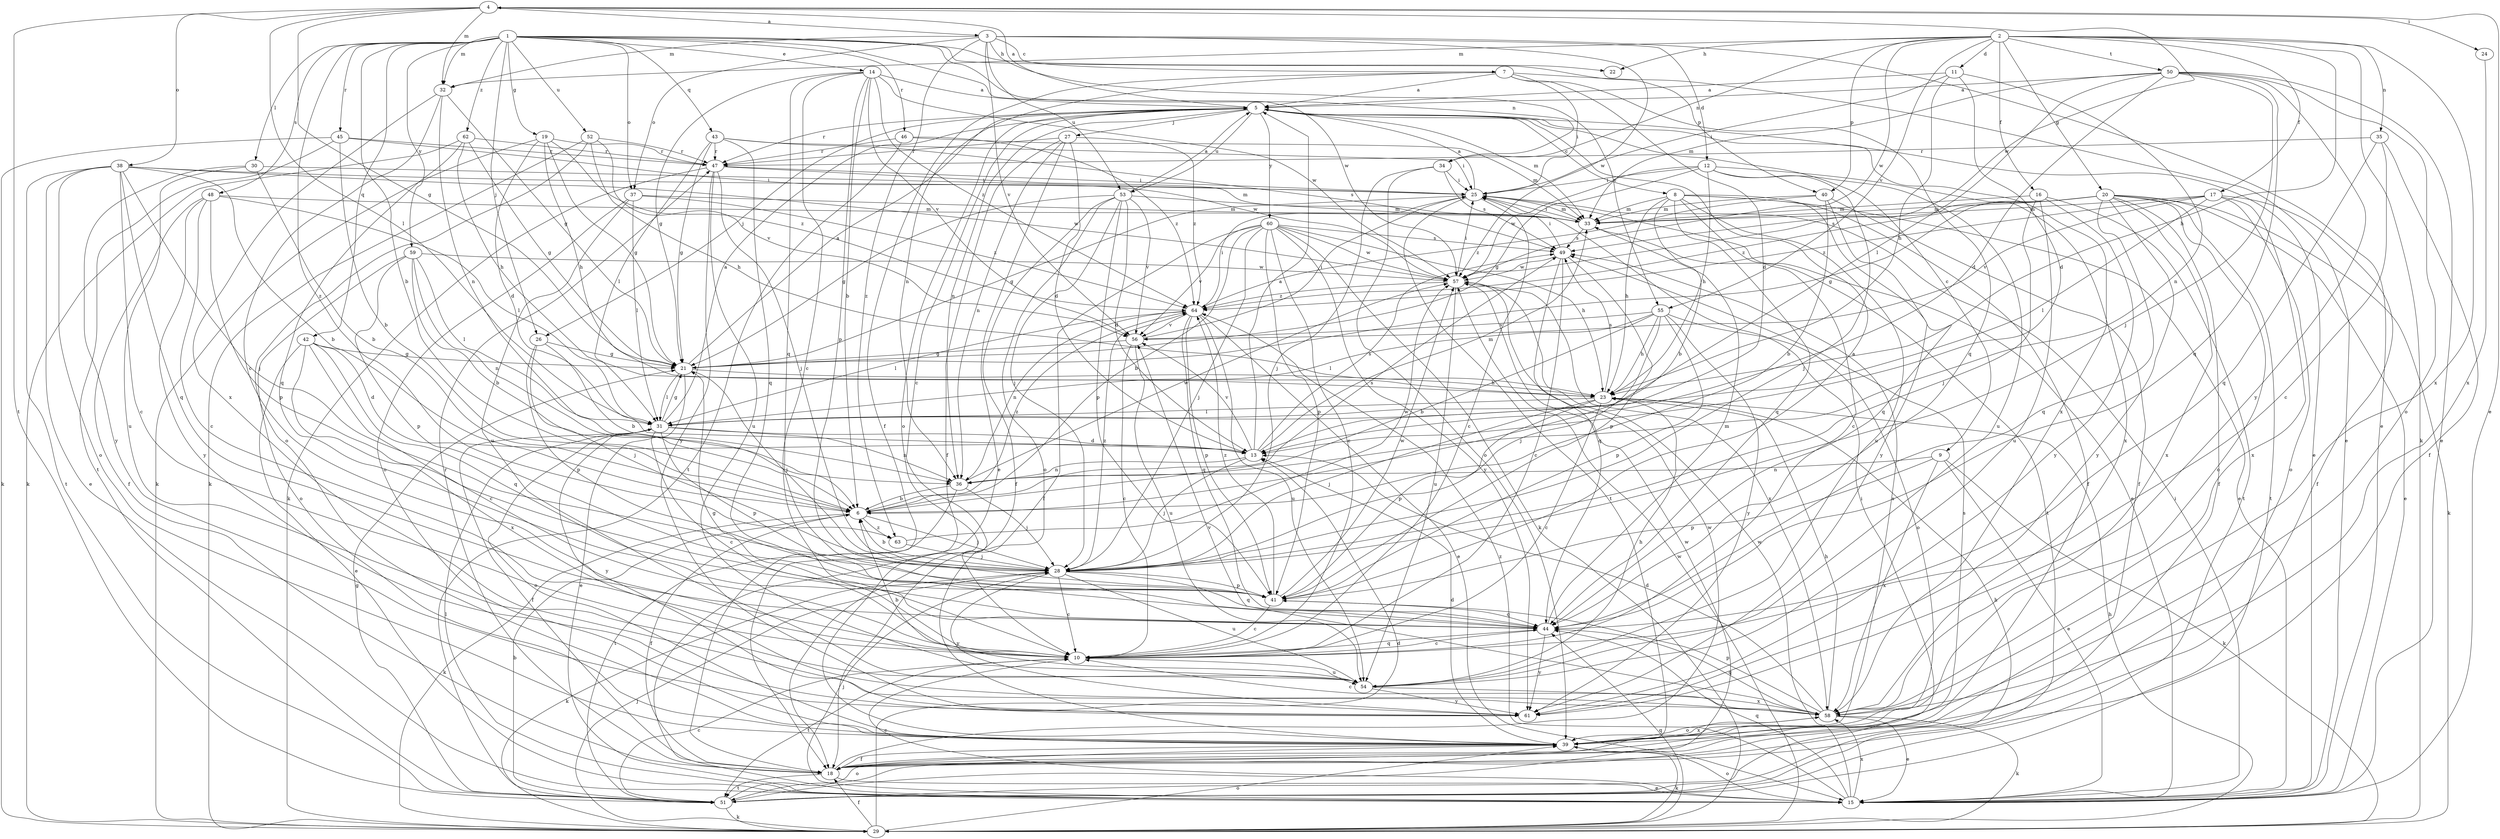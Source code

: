 strict digraph  {
	4 -> 3 [label=a];
	5 -> 4 [label=a];
	7 -> 5 [label=a];
	11 -> 5 [label=a];
	13 -> 5 [label=a];
	14 -> 5 [label=a];
	21 -> 5 [label=a];
	25 -> 5 [label=a];
	31 -> 5 [label=a];
	41 -> 5 [label=a];
	50 -> 5 [label=a];
	53 -> 5 [label=a];
	1 -> 6 [label=b];
	8 -> 6 [label=b];
	14 -> 6 [label=b];
	26 -> 6 [label=b];
	28 -> 6 [label=b];
	30 -> 6 [label=b];
	36 -> 6 [label=b];
	38 -> 6 [label=b];
	40 -> 6 [label=b];
	45 -> 6 [label=b];
	51 -> 6 [label=b];
	54 -> 6 [label=b];
	55 -> 6 [label=b];
	59 -> 6 [label=b];
	60 -> 6 [label=b];
	3 -> 7 [label=c];
	5 -> 8 [label=c];
	5 -> 9 [label=c];
	5 -> 10 [label=c];
	8 -> 10 [label=c];
	14 -> 10 [label=c];
	15 -> 10 [label=c];
	23 -> 10 [label=c];
	25 -> 10 [label=c];
	28 -> 10 [label=c];
	31 -> 10 [label=c];
	32 -> 10 [label=c];
	35 -> 10 [label=c];
	38 -> 10 [label=c];
	41 -> 10 [label=c];
	42 -> 10 [label=c];
	44 -> 10 [label=c];
	48 -> 10 [label=c];
	49 -> 10 [label=c];
	51 -> 10 [label=c];
	56 -> 10 [label=c];
	58 -> 10 [label=c];
	60 -> 10 [label=c];
	2 -> 11 [label=d];
	3 -> 12 [label=d];
	7 -> 13 [label=d];
	11 -> 13 [label=d];
	19 -> 13 [label=d];
	27 -> 13 [label=d];
	29 -> 13 [label=d];
	31 -> 13 [label=d];
	39 -> 13 [label=d];
	42 -> 13 [label=d];
	50 -> 13 [label=d];
	53 -> 13 [label=d];
	58 -> 13 [label=d];
	1 -> 14 [label=e];
	3 -> 15 [label=e];
	4 -> 15 [label=e];
	5 -> 15 [label=e];
	7 -> 15 [label=e];
	8 -> 15 [label=e];
	9 -> 15 [label=e];
	18 -> 15 [label=e];
	20 -> 15 [label=e];
	21 -> 15 [label=e];
	25 -> 15 [label=e];
	27 -> 15 [label=e];
	38 -> 15 [label=e];
	42 -> 15 [label=e];
	50 -> 15 [label=e];
	58 -> 15 [label=e];
	64 -> 15 [label=e];
	2 -> 16 [label=f];
	2 -> 17 [label=f];
	6 -> 18 [label=f];
	7 -> 18 [label=f];
	8 -> 18 [label=f];
	17 -> 18 [label=f];
	20 -> 18 [label=f];
	27 -> 18 [label=f];
	29 -> 18 [label=f];
	31 -> 18 [label=f];
	35 -> 18 [label=f];
	39 -> 18 [label=f];
	40 -> 18 [label=f];
	48 -> 18 [label=f];
	53 -> 18 [label=f];
	60 -> 18 [label=f];
	1 -> 19 [label=g];
	2 -> 20 [label=g];
	4 -> 21 [label=g];
	10 -> 21 [label=g];
	12 -> 21 [label=g];
	14 -> 21 [label=g];
	19 -> 21 [label=g];
	20 -> 21 [label=g];
	25 -> 21 [label=g];
	26 -> 21 [label=g];
	31 -> 21 [label=g];
	32 -> 21 [label=g];
	42 -> 21 [label=g];
	43 -> 21 [label=g];
	51 -> 21 [label=g];
	53 -> 21 [label=g];
	56 -> 21 [label=g];
	62 -> 21 [label=g];
	1 -> 22 [label=h];
	2 -> 22 [label=h];
	2 -> 23 [label=h];
	8 -> 23 [label=h];
	11 -> 23 [label=h];
	12 -> 23 [label=h];
	19 -> 23 [label=h];
	21 -> 23 [label=h];
	29 -> 23 [label=h];
	51 -> 23 [label=h];
	52 -> 23 [label=h];
	54 -> 23 [label=h];
	55 -> 23 [label=h];
	58 -> 23 [label=h];
	60 -> 23 [label=h];
	62 -> 23 [label=h];
	4 -> 24 [label=i];
	7 -> 25 [label=i];
	11 -> 25 [label=i];
	12 -> 25 [label=i];
	15 -> 25 [label=i];
	30 -> 25 [label=i];
	33 -> 25 [label=i];
	34 -> 25 [label=i];
	38 -> 25 [label=i];
	43 -> 25 [label=i];
	47 -> 25 [label=i];
	49 -> 25 [label=i];
	51 -> 25 [label=i];
	56 -> 25 [label=i];
	57 -> 25 [label=i];
	64 -> 25 [label=i];
	1 -> 26 [label=j];
	5 -> 26 [label=j];
	5 -> 27 [label=j];
	6 -> 28 [label=j];
	12 -> 28 [label=j];
	13 -> 28 [label=j];
	15 -> 28 [label=j];
	16 -> 28 [label=j];
	21 -> 28 [label=j];
	23 -> 28 [label=j];
	26 -> 28 [label=j];
	29 -> 28 [label=j];
	34 -> 28 [label=j];
	36 -> 28 [label=j];
	38 -> 28 [label=j];
	47 -> 28 [label=j];
	50 -> 28 [label=j];
	53 -> 28 [label=j];
	55 -> 28 [label=j];
	60 -> 28 [label=j];
	63 -> 28 [label=j];
	2 -> 29 [label=k];
	6 -> 29 [label=k];
	9 -> 29 [label=k];
	19 -> 29 [label=k];
	20 -> 29 [label=k];
	28 -> 29 [label=k];
	39 -> 29 [label=k];
	45 -> 29 [label=k];
	47 -> 29 [label=k];
	51 -> 29 [label=k];
	52 -> 29 [label=k];
	58 -> 29 [label=k];
	60 -> 29 [label=k];
	62 -> 29 [label=k];
	1 -> 30 [label=l];
	4 -> 31 [label=l];
	15 -> 31 [label=l];
	17 -> 31 [label=l];
	21 -> 31 [label=l];
	23 -> 31 [label=l];
	37 -> 31 [label=l];
	43 -> 31 [label=l];
	48 -> 31 [label=l];
	50 -> 31 [label=l];
	55 -> 31 [label=l];
	59 -> 31 [label=l];
	64 -> 31 [label=l];
	1 -> 32 [label=m];
	2 -> 32 [label=m];
	3 -> 32 [label=m];
	4 -> 32 [label=m];
	5 -> 33 [label=m];
	8 -> 33 [label=m];
	13 -> 33 [label=m];
	16 -> 33 [label=m];
	17 -> 33 [label=m];
	20 -> 33 [label=m];
	25 -> 33 [label=m];
	37 -> 33 [label=m];
	40 -> 33 [label=m];
	44 -> 33 [label=m];
	46 -> 33 [label=m];
	47 -> 33 [label=m];
	48 -> 33 [label=m];
	50 -> 33 [label=m];
	53 -> 33 [label=m];
	1 -> 34 [label=n];
	2 -> 34 [label=n];
	2 -> 35 [label=n];
	5 -> 36 [label=n];
	7 -> 36 [label=n];
	9 -> 36 [label=n];
	11 -> 36 [label=n];
	13 -> 36 [label=n];
	27 -> 36 [label=n];
	31 -> 36 [label=n];
	32 -> 36 [label=n];
	59 -> 36 [label=n];
	64 -> 36 [label=n];
	1 -> 37 [label=o];
	3 -> 37 [label=o];
	4 -> 38 [label=o];
	5 -> 39 [label=o];
	15 -> 39 [label=o];
	17 -> 39 [label=o];
	20 -> 39 [label=o];
	29 -> 39 [label=o];
	31 -> 39 [label=o];
	34 -> 39 [label=o];
	37 -> 39 [label=o];
	38 -> 39 [label=o];
	50 -> 39 [label=o];
	51 -> 39 [label=o];
	52 -> 39 [label=o];
	53 -> 39 [label=o];
	55 -> 39 [label=o];
	58 -> 39 [label=o];
	59 -> 39 [label=o];
	1 -> 40 [label=p];
	2 -> 40 [label=p];
	9 -> 41 [label=p];
	14 -> 41 [label=p];
	23 -> 41 [label=p];
	26 -> 41 [label=p];
	28 -> 41 [label=p];
	31 -> 41 [label=p];
	48 -> 41 [label=p];
	49 -> 41 [label=p];
	53 -> 41 [label=p];
	55 -> 41 [label=p];
	58 -> 41 [label=p];
	59 -> 41 [label=p];
	60 -> 41 [label=p];
	64 -> 41 [label=p];
	1 -> 42 [label=q];
	1 -> 43 [label=q];
	7 -> 44 [label=q];
	8 -> 44 [label=q];
	10 -> 44 [label=q];
	14 -> 44 [label=q];
	15 -> 44 [label=q];
	20 -> 44 [label=q];
	28 -> 44 [label=q];
	29 -> 44 [label=q];
	35 -> 44 [label=q];
	38 -> 44 [label=q];
	40 -> 44 [label=q];
	41 -> 44 [label=q];
	42 -> 44 [label=q];
	43 -> 44 [label=q];
	49 -> 44 [label=q];
	50 -> 44 [label=q];
	58 -> 44 [label=q];
	62 -> 44 [label=q];
	64 -> 44 [label=q];
	1 -> 45 [label=r];
	1 -> 46 [label=r];
	5 -> 47 [label=r];
	18 -> 47 [label=r];
	19 -> 47 [label=r];
	27 -> 47 [label=r];
	35 -> 47 [label=r];
	43 -> 47 [label=r];
	45 -> 47 [label=r];
	46 -> 47 [label=r];
	52 -> 47 [label=r];
	62 -> 47 [label=r];
	1 -> 48 [label=s];
	6 -> 49 [label=s];
	13 -> 49 [label=s];
	18 -> 49 [label=s];
	20 -> 49 [label=s];
	23 -> 49 [label=s];
	33 -> 49 [label=s];
	34 -> 49 [label=s];
	39 -> 49 [label=s];
	43 -> 49 [label=s];
	60 -> 49 [label=s];
	2 -> 50 [label=t];
	4 -> 51 [label=t];
	10 -> 51 [label=t];
	16 -> 51 [label=t];
	18 -> 51 [label=t];
	20 -> 51 [label=t];
	25 -> 51 [label=t];
	33 -> 51 [label=t];
	36 -> 51 [label=t];
	38 -> 51 [label=t];
	45 -> 51 [label=t];
	46 -> 51 [label=t];
	1 -> 52 [label=u];
	3 -> 53 [label=u];
	5 -> 53 [label=u];
	8 -> 54 [label=u];
	10 -> 54 [label=u];
	12 -> 54 [label=u];
	16 -> 54 [label=u];
	28 -> 54 [label=u];
	30 -> 54 [label=u];
	37 -> 54 [label=u];
	47 -> 54 [label=u];
	56 -> 54 [label=u];
	57 -> 54 [label=u];
	64 -> 54 [label=u];
	2 -> 55 [label=v];
	3 -> 55 [label=v];
	3 -> 56 [label=v];
	13 -> 56 [label=v];
	14 -> 56 [label=v];
	17 -> 56 [label=v];
	52 -> 56 [label=v];
	53 -> 56 [label=v];
	55 -> 56 [label=v];
	58 -> 56 [label=v];
	60 -> 56 [label=v];
	64 -> 56 [label=v];
	1 -> 57 [label=w];
	2 -> 57 [label=w];
	3 -> 57 [label=w];
	4 -> 57 [label=w];
	12 -> 57 [label=w];
	14 -> 57 [label=w];
	15 -> 57 [label=w];
	18 -> 57 [label=w];
	29 -> 57 [label=w];
	36 -> 57 [label=w];
	38 -> 57 [label=w];
	41 -> 57 [label=w];
	45 -> 57 [label=w];
	49 -> 57 [label=w];
	51 -> 57 [label=w];
	59 -> 57 [label=w];
	60 -> 57 [label=w];
	63 -> 57 [label=w];
	2 -> 58 [label=x];
	5 -> 58 [label=x];
	9 -> 58 [label=x];
	12 -> 58 [label=x];
	15 -> 58 [label=x];
	17 -> 58 [label=x];
	20 -> 58 [label=x];
	24 -> 58 [label=x];
	32 -> 58 [label=x];
	39 -> 58 [label=x];
	42 -> 58 [label=x];
	54 -> 58 [label=x];
	57 -> 58 [label=x];
	1 -> 59 [label=y];
	5 -> 60 [label=y];
	8 -> 61 [label=y];
	16 -> 61 [label=y];
	20 -> 61 [label=y];
	28 -> 61 [label=y];
	30 -> 61 [label=y];
	31 -> 61 [label=y];
	44 -> 61 [label=y];
	47 -> 61 [label=y];
	48 -> 61 [label=y];
	50 -> 61 [label=y];
	54 -> 61 [label=y];
	55 -> 61 [label=y];
	60 -> 61 [label=y];
	1 -> 62 [label=z];
	1 -> 63 [label=z];
	3 -> 63 [label=z];
	6 -> 63 [label=z];
	6 -> 64 [label=z];
	14 -> 64 [label=z];
	15 -> 64 [label=z];
	17 -> 64 [label=z];
	19 -> 64 [label=z];
	20 -> 64 [label=z];
	27 -> 64 [label=z];
	28 -> 64 [label=z];
	37 -> 64 [label=z];
	40 -> 64 [label=z];
	41 -> 64 [label=z];
	46 -> 64 [label=z];
	57 -> 64 [label=z];
}

